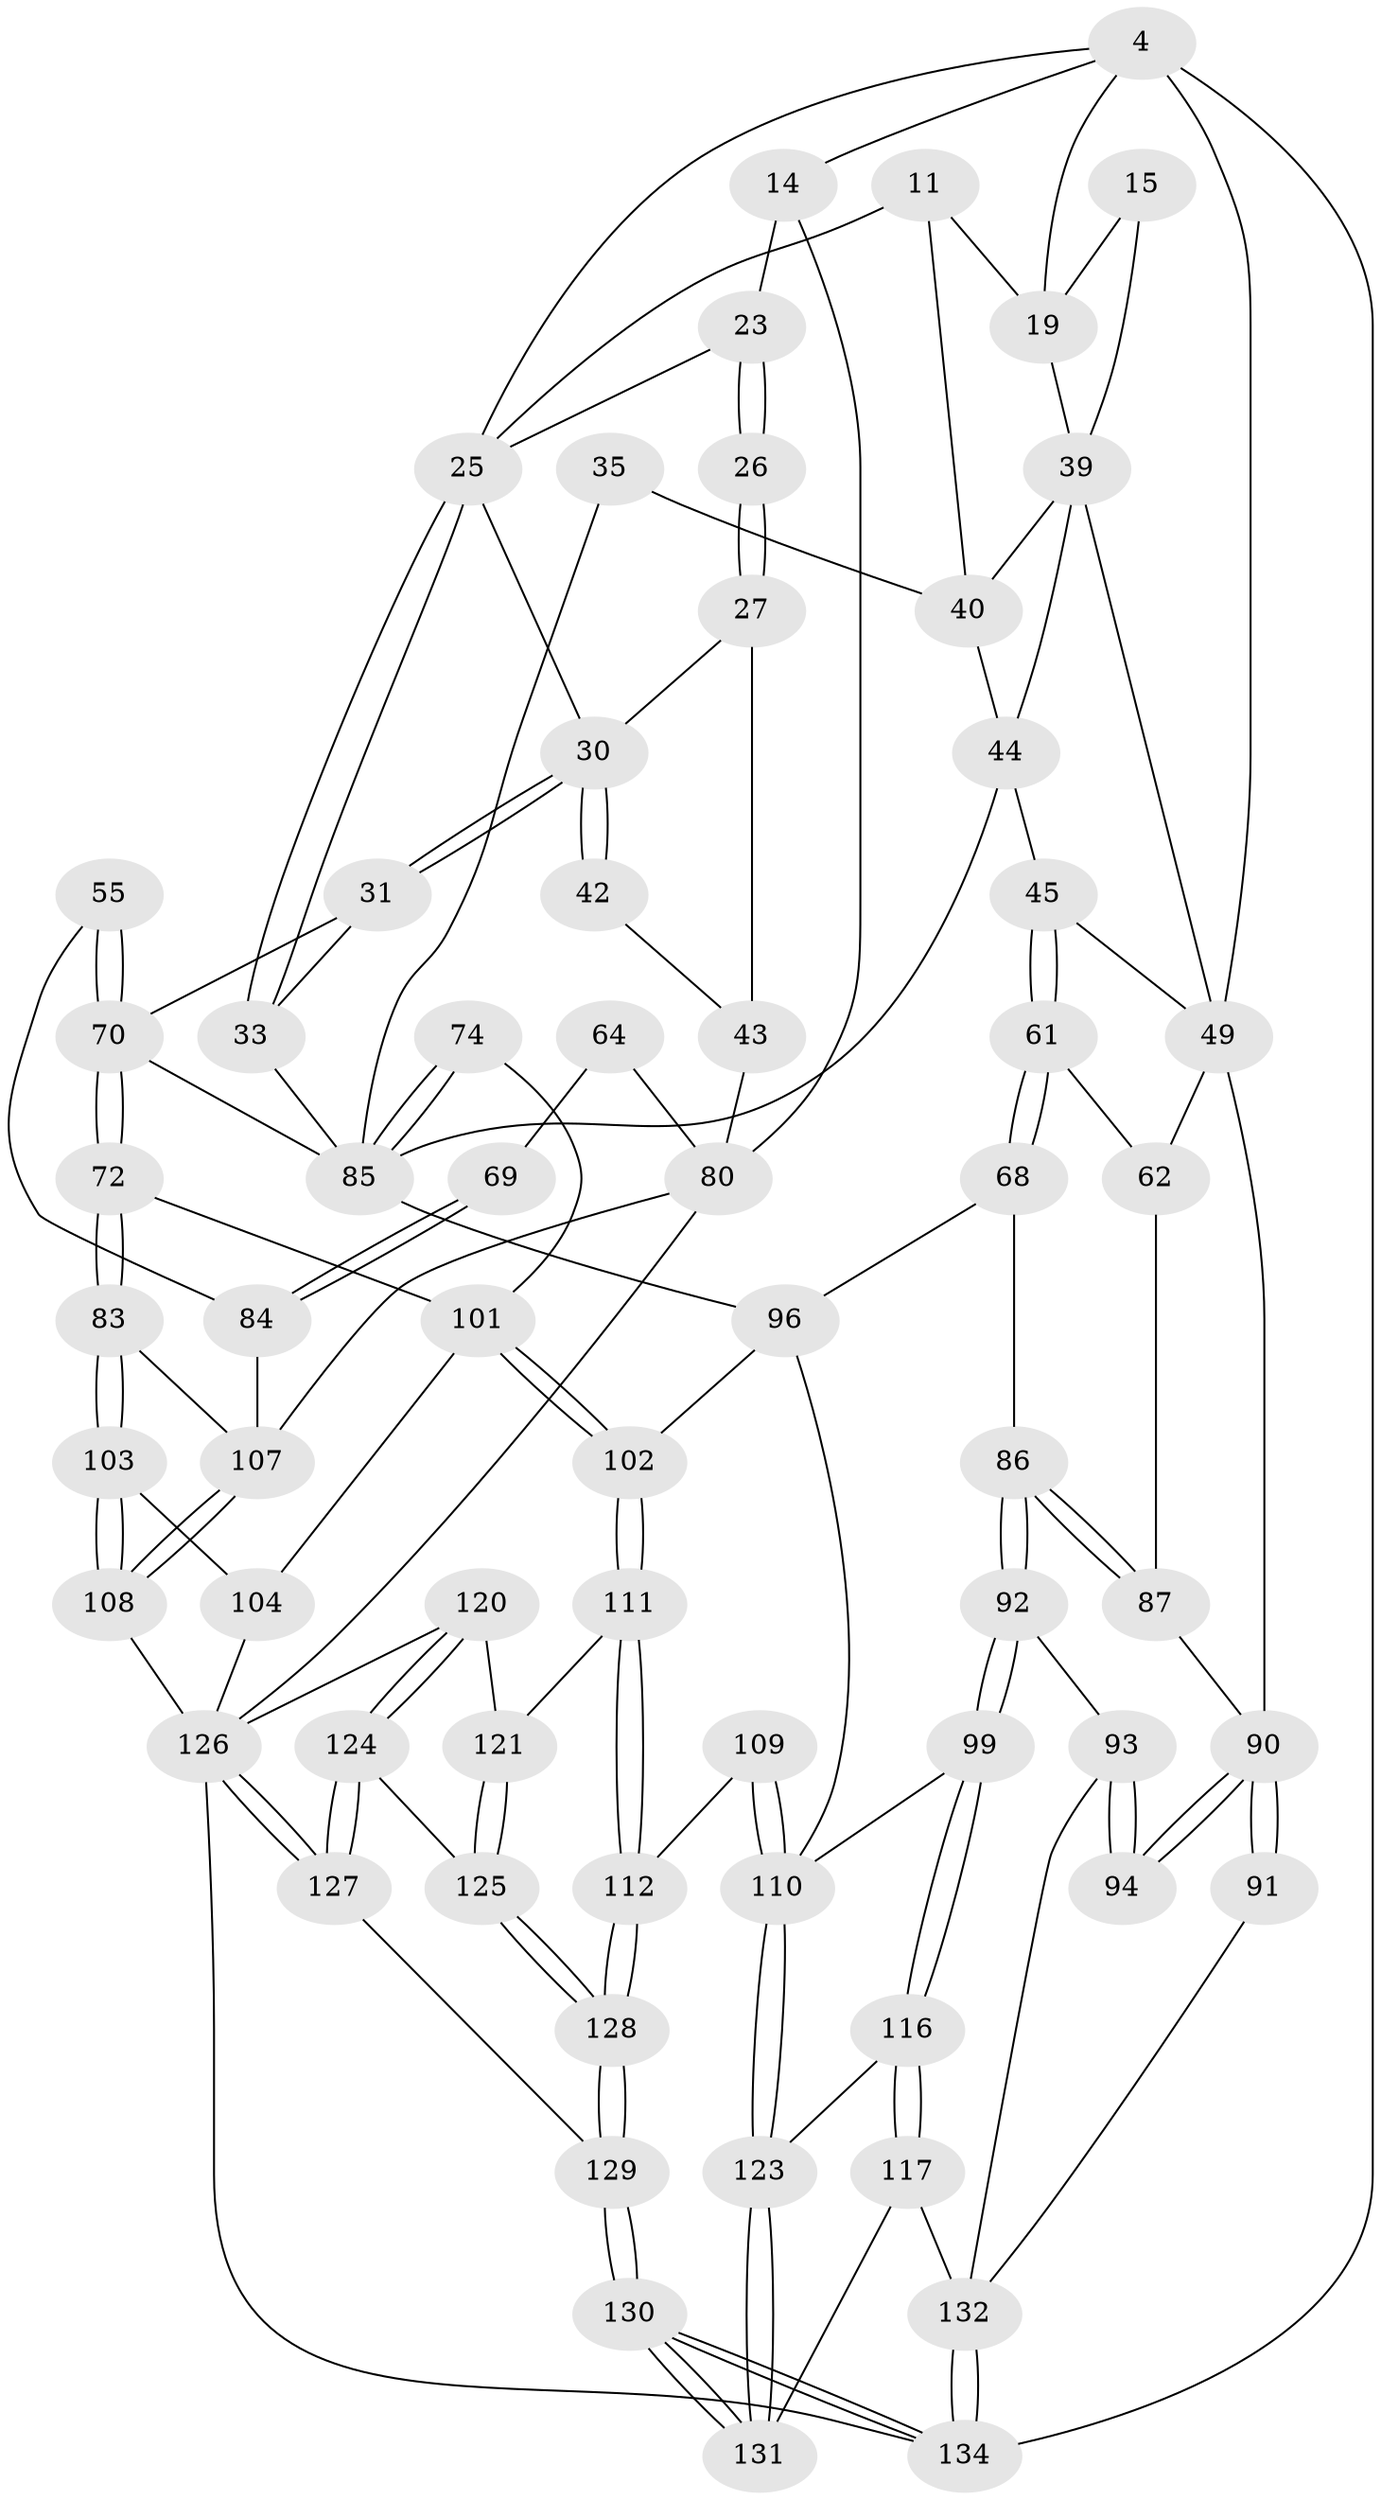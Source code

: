 // original degree distribution, {3: 0.022388059701492536, 4: 0.208955223880597, 6: 0.208955223880597, 5: 0.5597014925373134}
// Generated by graph-tools (version 1.1) at 2025/00/03/09/25 05:00:32]
// undirected, 67 vertices, 149 edges
graph export_dot {
graph [start="1"]
  node [color=gray90,style=filled];
  4 [pos="+0+0",super="+3"];
  11 [pos="+0.49451679140876253+0.13781020933438323",super="+6"];
  14 [pos="+1+0"];
  15 [pos="+0.1620130806216395+0.03752246954350193"];
  19 [pos="+0.32493432268231526+0.15713200401679747",super="+7+8"];
  23 [pos="+0.7311069066301085+0.11926379344776014",super="+13"];
  25 [pos="+0.5953782404024361+0.17061952618735085",super="+10+9+24"];
  26 [pos="+0.8218454626589482+0.1713287555817655"];
  27 [pos="+0.8588371438606408+0.2158782765753005"];
  30 [pos="+0.7101435389739807+0.34491793514780456",super="+29+28"];
  31 [pos="+0.6889162409369579+0.3622699039434175"];
  33 [pos="+0.6025064906186645+0.3207197345081054",super="+32"];
  35 [pos="+0.49238155579960396+0.31962879783592174"];
  39 [pos="+0.274598947083037+0.22770775171010915",super="+16+22"];
  40 [pos="+0.40581906442944865+0.31164449419083506",super="+21+20"];
  42 [pos="+0.7355290590644745+0.33362766190431337"];
  43 [pos="+0.8472109205582177+0.3580319589962034",super="+38"];
  44 [pos="+0.29061635576566647+0.3878708607759632",super="+41"];
  45 [pos="+0.22882715850751212+0.41268325703898867"];
  49 [pos="+0.01666350963733748+0.4233495126523077",super="+46+18"];
  55 [pos="+0.8194848821416021+0.49192016986380127"];
  61 [pos="+0.1860893861453202+0.4793040796818109"];
  62 [pos="+0.161220532067072+0.48085874211464785"];
  64 [pos="+1+0.4938984903670426",super="+52"];
  68 [pos="+0.20939133153475473+0.6152757701632059"];
  69 [pos="+0.941536718177928+0.5679423720686985",super="+53"];
  70 [pos="+0.7032628043813776+0.587997046233499",super="+59+56"];
  72 [pos="+0.6969209424821553+0.6518641637435306"];
  74 [pos="+0.5860288239503053+0.6514301842381854",super="+71"];
  80 [pos="+1+0.6972604691659124",super="+63+36+37+51"];
  83 [pos="+0.7627732120080446+0.6831342484974113"];
  84 [pos="+0.9381552974860587+0.599405309893983",super="+81"];
  85 [pos="+0.5586431321736449+0.6695456544937913",super="+65+60"];
  86 [pos="+0.1930940390580917+0.6268306600499629"];
  87 [pos="+0.16483033938755154+0.6351946406473237",super="+75"];
  90 [pos="+0.06144864264582789+0.7245885411064281",super="+89+77"];
  91 [pos="+0+0.6812187820799405"];
  92 [pos="+0.1704316512331554+0.8086686361287703"];
  93 [pos="+0.1251142061565912+0.8110474331475567"];
  94 [pos="+0.09652264636585495+0.7822036384521968"];
  96 [pos="+0.45101035921068316+0.7116872062500891",super="+67+95"];
  99 [pos="+0.2032789209280965+0.8215017786954074"];
  101 [pos="+0.6501021815866561+0.7926611852018024",super="+73"];
  102 [pos="+0.5121340522435401+0.7986165244734753"];
  103 [pos="+0.7221327730577406+0.8079264212656506"];
  104 [pos="+0.7048926642426067+0.828267056882906"];
  107 [pos="+0.8371678854292991+0.6790619985413161",super="+82+88"];
  108 [pos="+0.9042725658486189+0.8204326507240872"];
  109 [pos="+0.4200915253067845+0.8405527673438539"];
  110 [pos="+0.3979371454090272+0.864613864574224",super="+98+100"];
  111 [pos="+0.5087037005151276+0.8050423822747226"];
  112 [pos="+0.5007381685247326+0.8137888644797147"];
  116 [pos="+0.22347735214142772+0.8769879187160516"];
  117 [pos="+0.18796546436656542+0.960616077371415"];
  120 [pos="+0.6783776955097268+0.8581434285837654"];
  121 [pos="+0.6200814019727959+0.8695964027794982"];
  123 [pos="+0.3722628970034737+0.9205179019751164"];
  124 [pos="+0.6209169905893492+0.9380420429482876"];
  125 [pos="+0.6118417927786794+0.9327016396212123"];
  126 [pos="+0.7750002195961313+1",super="+122+119+115"];
  127 [pos="+0.6758927315734267+0.9919187658092827"];
  128 [pos="+0.5472834706944104+0.9296092560703413"];
  129 [pos="+0.5287175131622239+0.9822907189530057"];
  130 [pos="+0.4207497245324582+1"];
  131 [pos="+0.37314800434237994+0.9782894623592812"];
  132 [pos="+0+1",super="+118+114"];
  134 [pos="+0.4197285466510888+1",super="+133+106"];
  4 -- 14;
  4 -- 25;
  4 -- 19;
  4 -- 49;
  4 -- 134 [weight=2];
  11 -- 25 [weight=2];
  11 -- 40;
  11 -- 19;
  14 -- 80;
  14 -- 23;
  15 -- 19 [weight=2];
  15 -- 39;
  19 -- 39;
  23 -- 26 [weight=2];
  23 -- 26;
  23 -- 25 [weight=2];
  25 -- 33;
  25 -- 33;
  25 -- 30;
  26 -- 27;
  26 -- 27;
  27 -- 30;
  27 -- 43;
  30 -- 31;
  30 -- 31;
  30 -- 42 [weight=2];
  30 -- 42;
  31 -- 70;
  31 -- 33;
  33 -- 85 [weight=2];
  35 -- 40 [weight=2];
  35 -- 85;
  39 -- 44;
  39 -- 49;
  39 -- 40;
  40 -- 44;
  42 -- 43;
  43 -- 80 [weight=2];
  44 -- 45;
  44 -- 85;
  45 -- 61;
  45 -- 61;
  45 -- 49;
  49 -- 62;
  49 -- 90 [weight=2];
  55 -- 70 [weight=2];
  55 -- 70;
  55 -- 84;
  61 -- 62;
  61 -- 68;
  61 -- 68;
  62 -- 87;
  64 -- 69 [weight=2];
  64 -- 80 [weight=2];
  68 -- 86;
  68 -- 96;
  69 -- 84 [weight=2];
  69 -- 84;
  70 -- 72;
  70 -- 72;
  70 -- 85;
  72 -- 83;
  72 -- 83;
  72 -- 101;
  74 -- 85 [weight=3];
  74 -- 85;
  74 -- 101;
  80 -- 107;
  80 -- 126;
  83 -- 103;
  83 -- 103;
  83 -- 107;
  84 -- 107 [weight=2];
  85 -- 96 [weight=2];
  86 -- 87;
  86 -- 87;
  86 -- 92;
  86 -- 92;
  87 -- 90 [weight=2];
  90 -- 91 [weight=2];
  90 -- 91;
  90 -- 94;
  90 -- 94;
  91 -- 132;
  92 -- 93;
  92 -- 99;
  92 -- 99;
  93 -- 94;
  93 -- 94;
  93 -- 132;
  96 -- 102;
  96 -- 110 [weight=2];
  99 -- 116;
  99 -- 116;
  99 -- 110;
  101 -- 102;
  101 -- 102;
  101 -- 104;
  102 -- 111;
  102 -- 111;
  103 -- 104;
  103 -- 108;
  103 -- 108;
  104 -- 126;
  107 -- 108;
  107 -- 108;
  108 -- 126;
  109 -- 110 [weight=2];
  109 -- 110;
  109 -- 112;
  110 -- 123;
  110 -- 123;
  111 -- 112;
  111 -- 112;
  111 -- 121;
  112 -- 128;
  112 -- 128;
  116 -- 117;
  116 -- 117;
  116 -- 123;
  117 -- 131;
  117 -- 132;
  120 -- 121;
  120 -- 124;
  120 -- 124;
  120 -- 126;
  121 -- 125;
  121 -- 125;
  123 -- 131;
  123 -- 131;
  124 -- 125;
  124 -- 127;
  124 -- 127;
  125 -- 128;
  125 -- 128;
  126 -- 127;
  126 -- 127;
  126 -- 134 [weight=2];
  127 -- 129;
  128 -- 129;
  128 -- 129;
  129 -- 130;
  129 -- 130;
  130 -- 131;
  130 -- 131;
  130 -- 134;
  130 -- 134;
  132 -- 134 [weight=3];
  132 -- 134;
}
